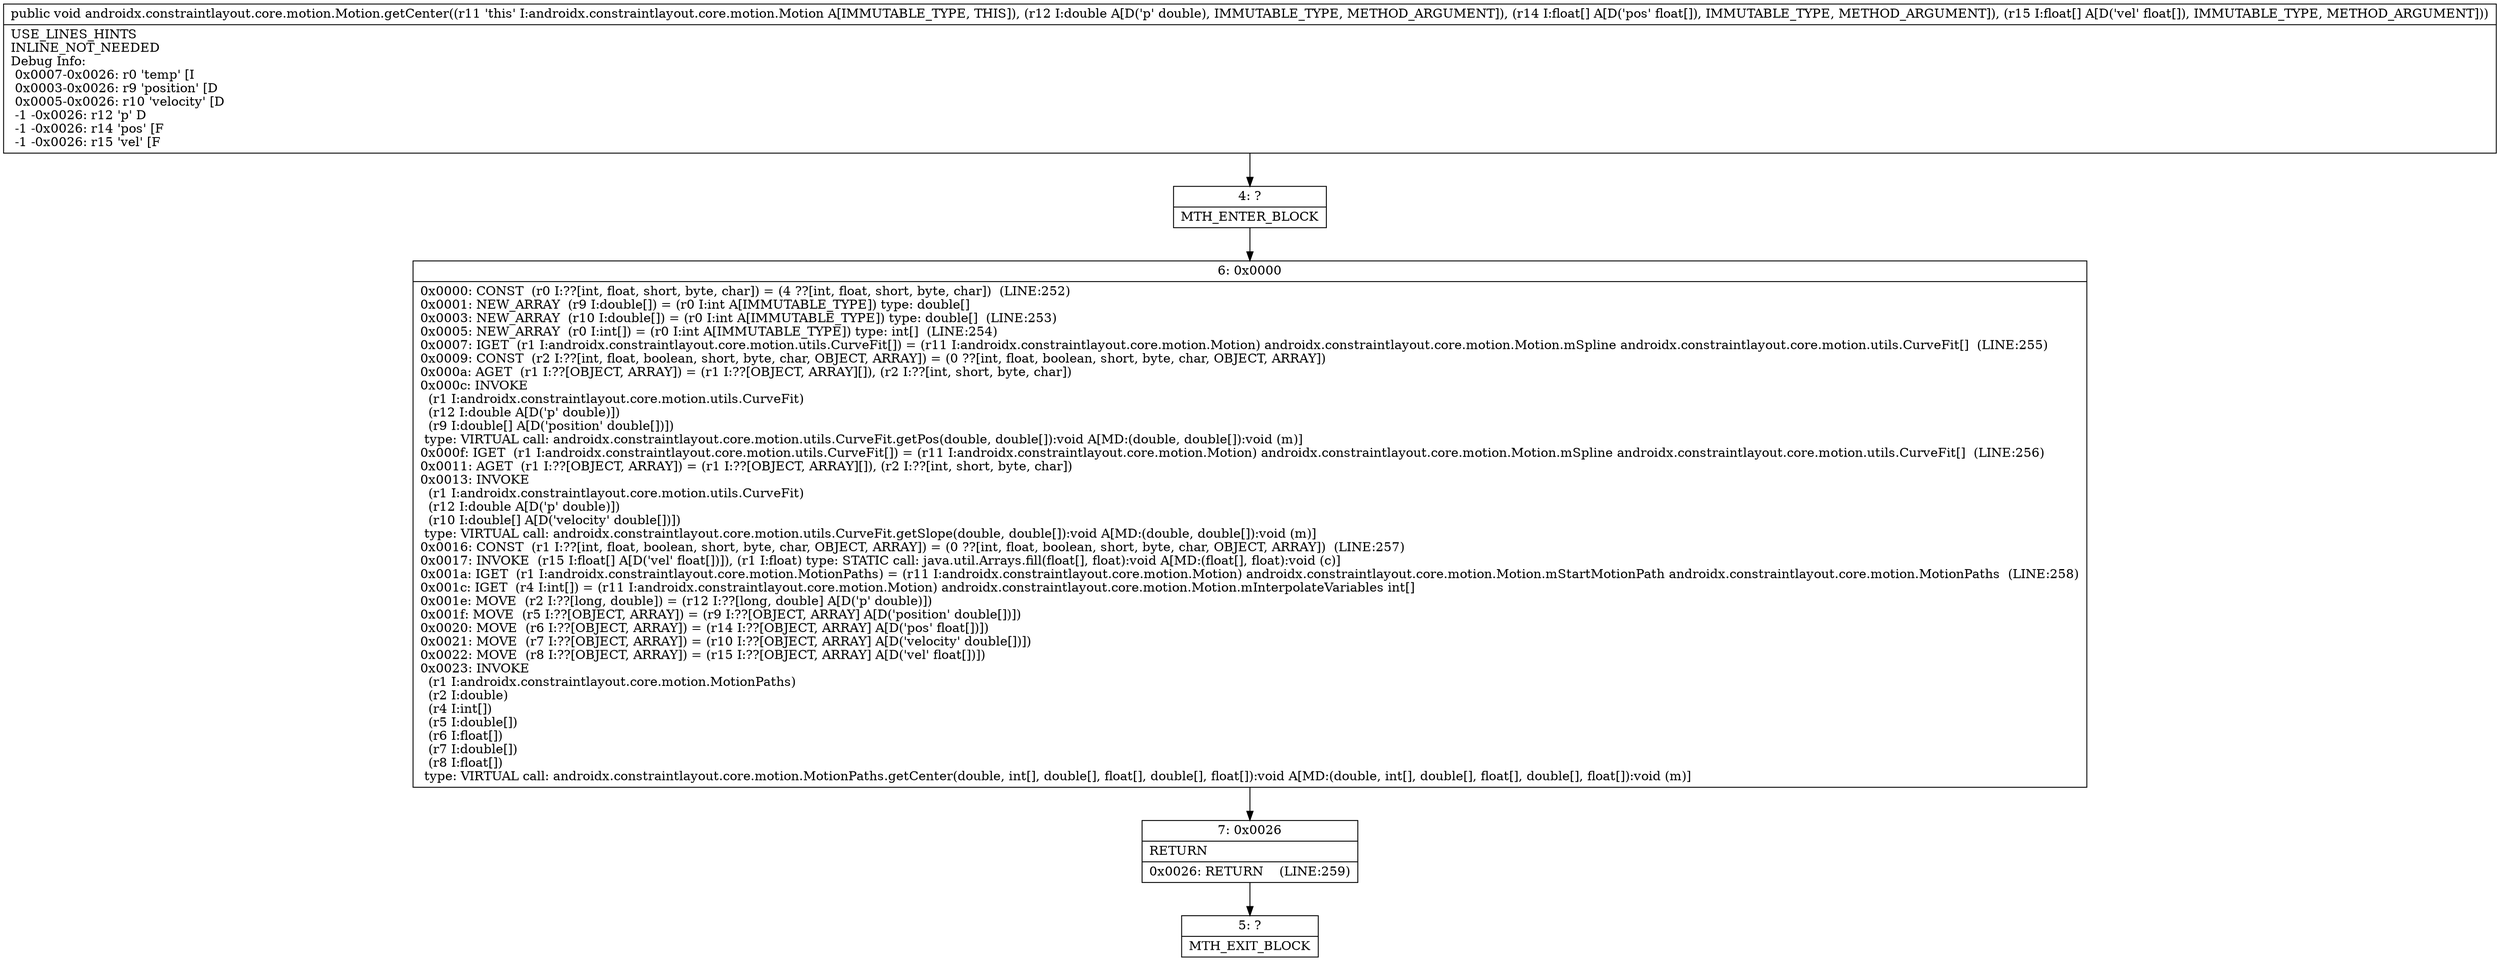 digraph "CFG forandroidx.constraintlayout.core.motion.Motion.getCenter(D[F[F)V" {
Node_4 [shape=record,label="{4\:\ ?|MTH_ENTER_BLOCK\l}"];
Node_6 [shape=record,label="{6\:\ 0x0000|0x0000: CONST  (r0 I:??[int, float, short, byte, char]) = (4 ??[int, float, short, byte, char])  (LINE:252)\l0x0001: NEW_ARRAY  (r9 I:double[]) = (r0 I:int A[IMMUTABLE_TYPE]) type: double[] \l0x0003: NEW_ARRAY  (r10 I:double[]) = (r0 I:int A[IMMUTABLE_TYPE]) type: double[]  (LINE:253)\l0x0005: NEW_ARRAY  (r0 I:int[]) = (r0 I:int A[IMMUTABLE_TYPE]) type: int[]  (LINE:254)\l0x0007: IGET  (r1 I:androidx.constraintlayout.core.motion.utils.CurveFit[]) = (r11 I:androidx.constraintlayout.core.motion.Motion) androidx.constraintlayout.core.motion.Motion.mSpline androidx.constraintlayout.core.motion.utils.CurveFit[]  (LINE:255)\l0x0009: CONST  (r2 I:??[int, float, boolean, short, byte, char, OBJECT, ARRAY]) = (0 ??[int, float, boolean, short, byte, char, OBJECT, ARRAY]) \l0x000a: AGET  (r1 I:??[OBJECT, ARRAY]) = (r1 I:??[OBJECT, ARRAY][]), (r2 I:??[int, short, byte, char]) \l0x000c: INVOKE  \l  (r1 I:androidx.constraintlayout.core.motion.utils.CurveFit)\l  (r12 I:double A[D('p' double)])\l  (r9 I:double[] A[D('position' double[])])\l type: VIRTUAL call: androidx.constraintlayout.core.motion.utils.CurveFit.getPos(double, double[]):void A[MD:(double, double[]):void (m)]\l0x000f: IGET  (r1 I:androidx.constraintlayout.core.motion.utils.CurveFit[]) = (r11 I:androidx.constraintlayout.core.motion.Motion) androidx.constraintlayout.core.motion.Motion.mSpline androidx.constraintlayout.core.motion.utils.CurveFit[]  (LINE:256)\l0x0011: AGET  (r1 I:??[OBJECT, ARRAY]) = (r1 I:??[OBJECT, ARRAY][]), (r2 I:??[int, short, byte, char]) \l0x0013: INVOKE  \l  (r1 I:androidx.constraintlayout.core.motion.utils.CurveFit)\l  (r12 I:double A[D('p' double)])\l  (r10 I:double[] A[D('velocity' double[])])\l type: VIRTUAL call: androidx.constraintlayout.core.motion.utils.CurveFit.getSlope(double, double[]):void A[MD:(double, double[]):void (m)]\l0x0016: CONST  (r1 I:??[int, float, boolean, short, byte, char, OBJECT, ARRAY]) = (0 ??[int, float, boolean, short, byte, char, OBJECT, ARRAY])  (LINE:257)\l0x0017: INVOKE  (r15 I:float[] A[D('vel' float[])]), (r1 I:float) type: STATIC call: java.util.Arrays.fill(float[], float):void A[MD:(float[], float):void (c)]\l0x001a: IGET  (r1 I:androidx.constraintlayout.core.motion.MotionPaths) = (r11 I:androidx.constraintlayout.core.motion.Motion) androidx.constraintlayout.core.motion.Motion.mStartMotionPath androidx.constraintlayout.core.motion.MotionPaths  (LINE:258)\l0x001c: IGET  (r4 I:int[]) = (r11 I:androidx.constraintlayout.core.motion.Motion) androidx.constraintlayout.core.motion.Motion.mInterpolateVariables int[] \l0x001e: MOVE  (r2 I:??[long, double]) = (r12 I:??[long, double] A[D('p' double)]) \l0x001f: MOVE  (r5 I:??[OBJECT, ARRAY]) = (r9 I:??[OBJECT, ARRAY] A[D('position' double[])]) \l0x0020: MOVE  (r6 I:??[OBJECT, ARRAY]) = (r14 I:??[OBJECT, ARRAY] A[D('pos' float[])]) \l0x0021: MOVE  (r7 I:??[OBJECT, ARRAY]) = (r10 I:??[OBJECT, ARRAY] A[D('velocity' double[])]) \l0x0022: MOVE  (r8 I:??[OBJECT, ARRAY]) = (r15 I:??[OBJECT, ARRAY] A[D('vel' float[])]) \l0x0023: INVOKE  \l  (r1 I:androidx.constraintlayout.core.motion.MotionPaths)\l  (r2 I:double)\l  (r4 I:int[])\l  (r5 I:double[])\l  (r6 I:float[])\l  (r7 I:double[])\l  (r8 I:float[])\l type: VIRTUAL call: androidx.constraintlayout.core.motion.MotionPaths.getCenter(double, int[], double[], float[], double[], float[]):void A[MD:(double, int[], double[], float[], double[], float[]):void (m)]\l}"];
Node_7 [shape=record,label="{7\:\ 0x0026|RETURN\l|0x0026: RETURN    (LINE:259)\l}"];
Node_5 [shape=record,label="{5\:\ ?|MTH_EXIT_BLOCK\l}"];
MethodNode[shape=record,label="{public void androidx.constraintlayout.core.motion.Motion.getCenter((r11 'this' I:androidx.constraintlayout.core.motion.Motion A[IMMUTABLE_TYPE, THIS]), (r12 I:double A[D('p' double), IMMUTABLE_TYPE, METHOD_ARGUMENT]), (r14 I:float[] A[D('pos' float[]), IMMUTABLE_TYPE, METHOD_ARGUMENT]), (r15 I:float[] A[D('vel' float[]), IMMUTABLE_TYPE, METHOD_ARGUMENT]))  | USE_LINES_HINTS\lINLINE_NOT_NEEDED\lDebug Info:\l  0x0007\-0x0026: r0 'temp' [I\l  0x0003\-0x0026: r9 'position' [D\l  0x0005\-0x0026: r10 'velocity' [D\l  \-1 \-0x0026: r12 'p' D\l  \-1 \-0x0026: r14 'pos' [F\l  \-1 \-0x0026: r15 'vel' [F\l}"];
MethodNode -> Node_4;Node_4 -> Node_6;
Node_6 -> Node_7;
Node_7 -> Node_5;
}

